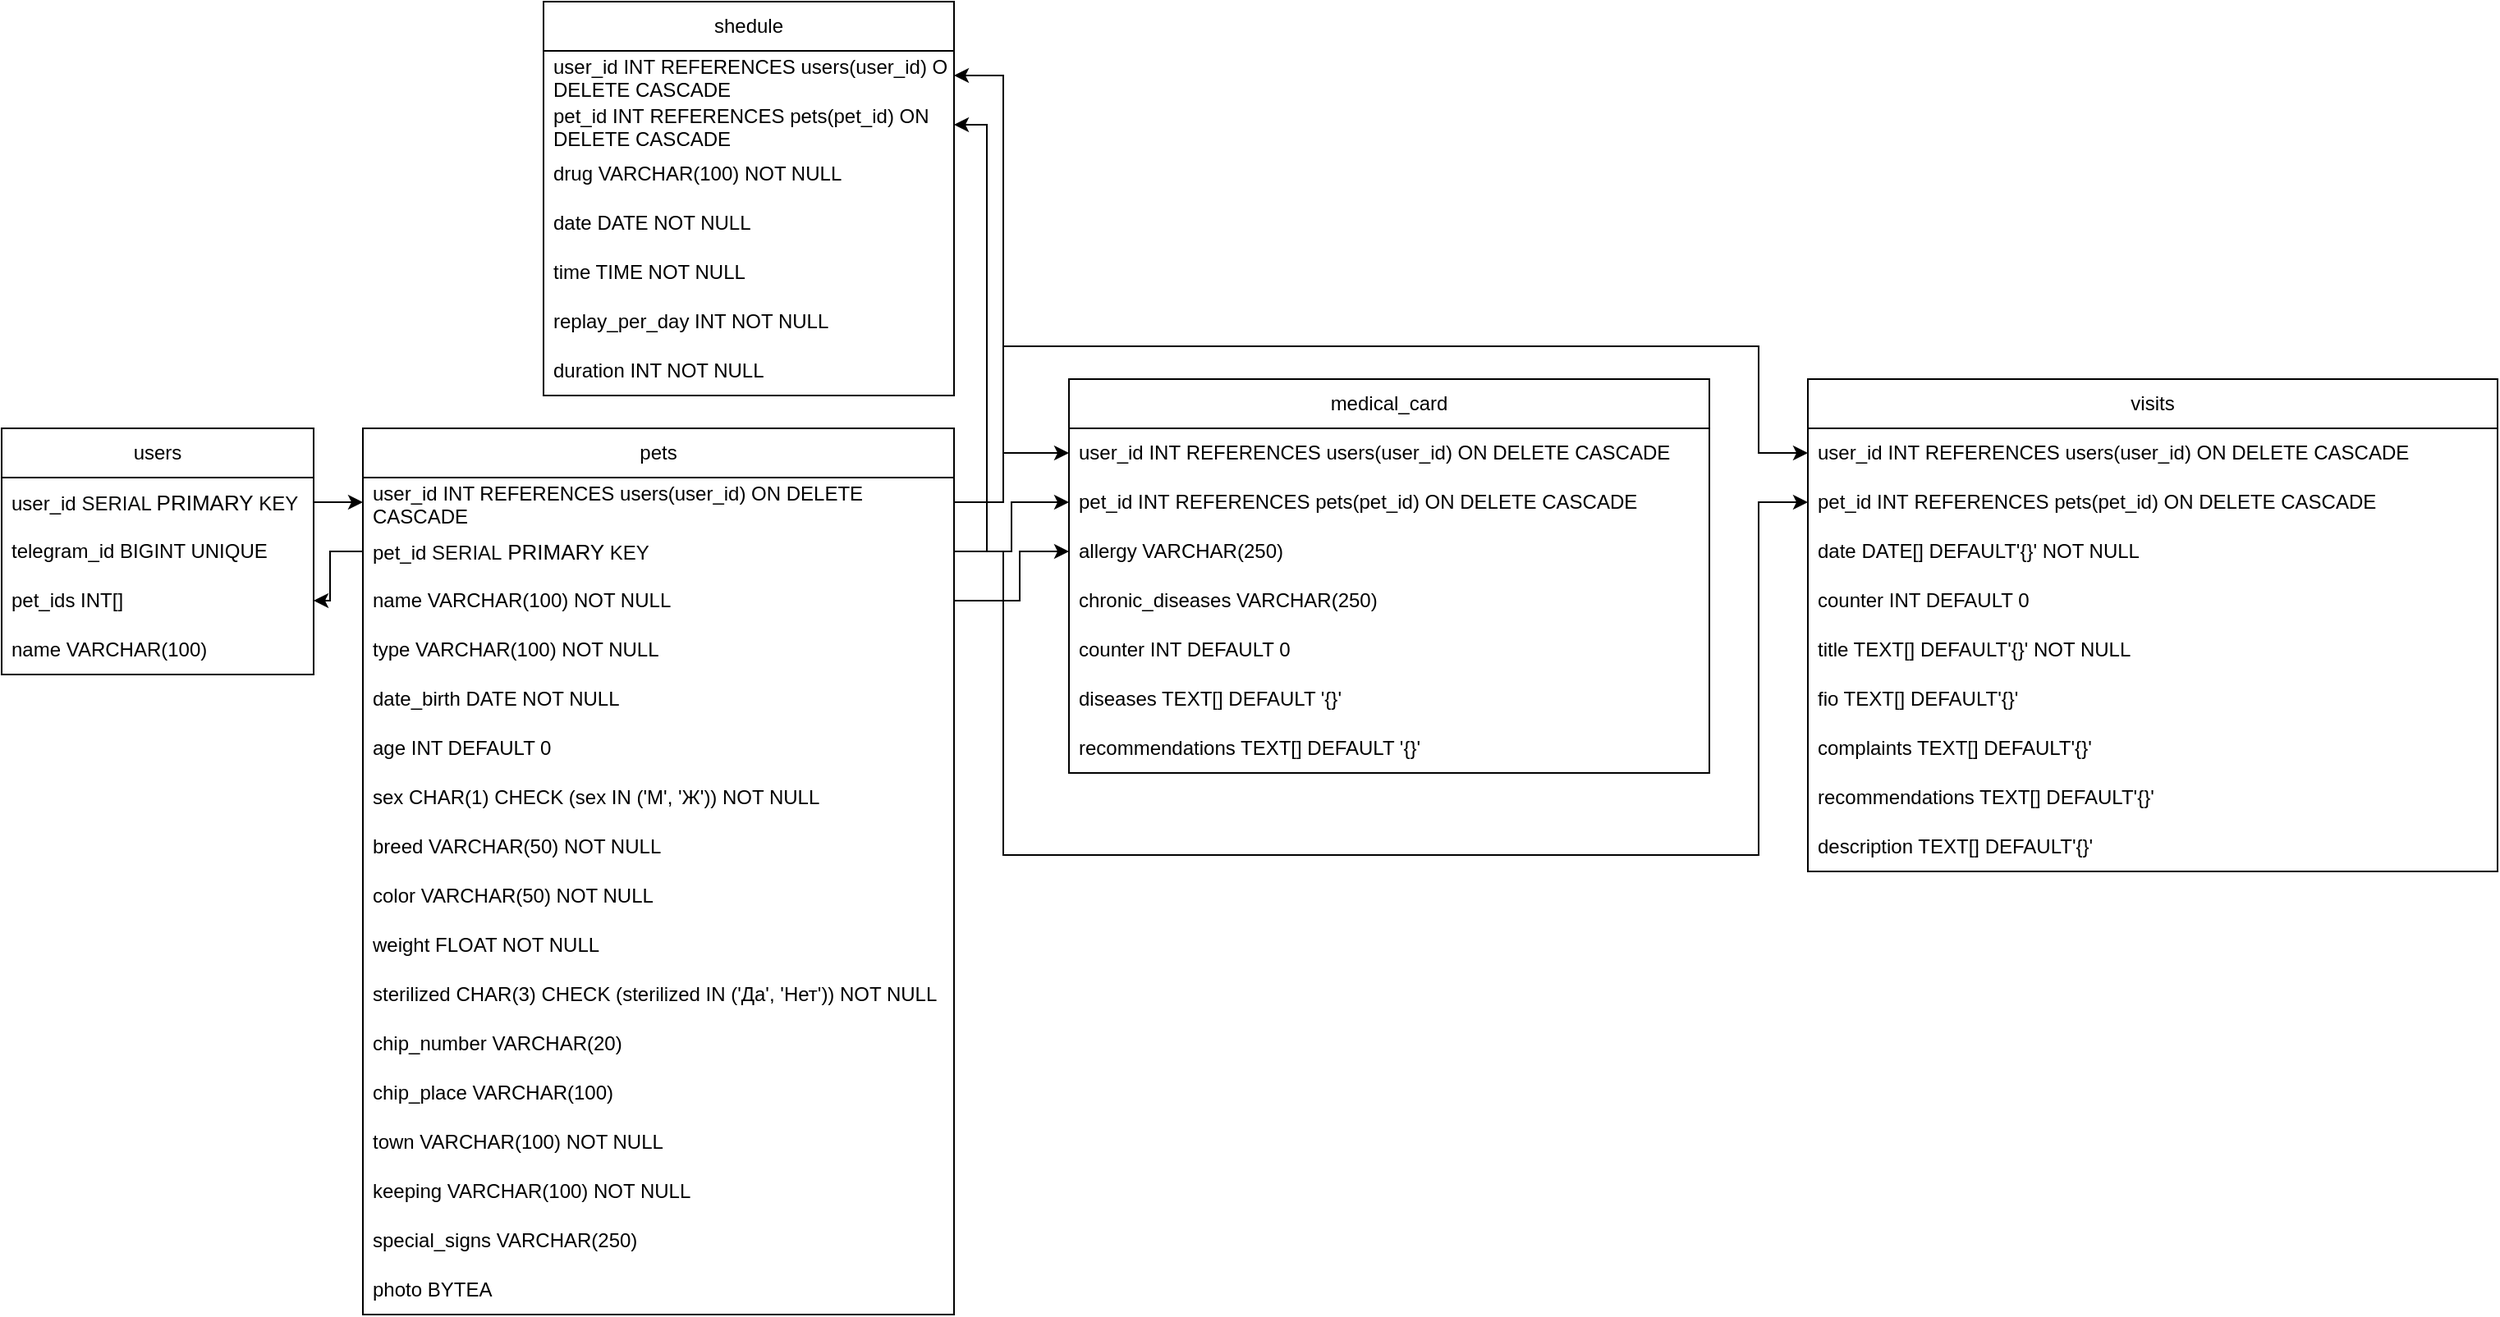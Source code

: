 <mxfile version="24.7.17">
  <diagram name="Страница — 1" id="2kLX4BQX8sCwUvxI8kL4">
    <mxGraphModel dx="2022" dy="1802" grid="1" gridSize="10" guides="1" tooltips="1" connect="1" arrows="1" fold="1" page="1" pageScale="1" pageWidth="827" pageHeight="1169" math="0" shadow="0">
      <root>
        <mxCell id="0" />
        <mxCell id="1" parent="0" />
        <mxCell id="tRE23R7GTaDSRuDy--_Y-1" value="users" style="swimlane;fontStyle=0;childLayout=stackLayout;horizontal=1;startSize=30;horizontalStack=0;resizeParent=1;resizeParentMax=0;resizeLast=0;collapsible=1;marginBottom=0;whiteSpace=wrap;html=1;" parent="1" vertex="1">
          <mxGeometry x="-180" y="220" width="190" height="150" as="geometry" />
        </mxCell>
        <mxCell id="tRE23R7GTaDSRuDy--_Y-2" value="user_id&amp;nbsp;&lt;span style=&quot;background-color: transparent; font-family: inherit; font-size: var(--_pr-code-fs); font-style: inherit; font-variant-ligatures: inherit; font-variant-caps: inherit; font-weight: inherit; white-space: inherit; color: rgb(12, 13, 14);&quot;&gt;SERIAL &lt;/span&gt;&lt;span style=&quot;background-color: transparent; font-family: inherit; font-style: inherit; font-variant-ligatures: inherit; font-variant-caps: inherit; font-weight: inherit; white-space: inherit; font-size: 13px;&quot;&gt;PRIMARY&lt;/span&gt;&lt;span style=&quot;background-color: transparent; font-family: inherit; font-size: var(--_pr-code-fs); font-style: inherit; font-variant-ligatures: inherit; font-variant-caps: inherit; font-weight: inherit; white-space: inherit; color: rgb(12, 13, 14);&quot;&gt;&amp;nbsp;KEY&lt;/span&gt;" style="text;strokeColor=none;fillColor=none;align=left;verticalAlign=middle;spacingLeft=4;spacingRight=4;overflow=hidden;points=[[0,0.5],[1,0.5]];portConstraint=eastwest;rotatable=0;whiteSpace=wrap;html=1;" parent="tRE23R7GTaDSRuDy--_Y-1" vertex="1">
          <mxGeometry y="30" width="190" height="30" as="geometry" />
        </mxCell>
        <mxCell id="tRE23R7GTaDSRuDy--_Y-57" value="telegram_id &lt;span class=&quot;hljs-type&quot;&gt;BIGINT&lt;/span&gt; &lt;span class=&quot;hljs-keyword&quot;&gt;UNIQUE&lt;/span&gt;" style="text;strokeColor=none;fillColor=none;align=left;verticalAlign=middle;spacingLeft=4;spacingRight=4;overflow=hidden;points=[[0,0.5],[1,0.5]];portConstraint=eastwest;rotatable=0;whiteSpace=wrap;html=1;" parent="tRE23R7GTaDSRuDy--_Y-1" vertex="1">
          <mxGeometry y="60" width="190" height="30" as="geometry" />
        </mxCell>
        <mxCell id="tRE23R7GTaDSRuDy--_Y-3" value="pet_ids&amp;nbsp;&lt;span class=&quot;hljs-type&quot;&gt;INT&lt;/span&gt;[]" style="text;strokeColor=none;fillColor=none;align=left;verticalAlign=middle;spacingLeft=4;spacingRight=4;overflow=hidden;points=[[0,0.5],[1,0.5]];portConstraint=eastwest;rotatable=0;whiteSpace=wrap;html=1;" parent="tRE23R7GTaDSRuDy--_Y-1" vertex="1">
          <mxGeometry y="90" width="190" height="30" as="geometry" />
        </mxCell>
        <mxCell id="tRE23R7GTaDSRuDy--_Y-4" value="name VARCHAR(100)" style="text;strokeColor=none;fillColor=none;align=left;verticalAlign=middle;spacingLeft=4;spacingRight=4;overflow=hidden;points=[[0,0.5],[1,0.5]];portConstraint=eastwest;rotatable=0;whiteSpace=wrap;html=1;" parent="tRE23R7GTaDSRuDy--_Y-1" vertex="1">
          <mxGeometry y="120" width="190" height="30" as="geometry" />
        </mxCell>
        <mxCell id="tRE23R7GTaDSRuDy--_Y-5" value="pets" style="swimlane;fontStyle=0;childLayout=stackLayout;horizontal=1;startSize=30;horizontalStack=0;resizeParent=1;resizeParentMax=0;resizeLast=0;collapsible=1;marginBottom=0;whiteSpace=wrap;html=1;swimlaneFillColor=default;" parent="1" vertex="1">
          <mxGeometry x="40" y="220" width="360" height="540" as="geometry">
            <mxRectangle x="274" y="220" width="60" height="30" as="alternateBounds" />
          </mxGeometry>
        </mxCell>
        <mxCell id="tRE23R7GTaDSRuDy--_Y-54" value="user_id&amp;nbsp;&lt;span class=&quot;hljs-type&quot;&gt;INT&lt;/span&gt; &lt;span class=&quot;hljs-keyword&quot;&gt;REFERENCES&lt;/span&gt; users(user_id)&amp;nbsp;ON DELETE CASCADE" style="text;strokeColor=none;fillColor=none;align=left;verticalAlign=middle;spacingLeft=4;spacingRight=4;overflow=hidden;points=[[0,0.5],[1,0.5]];portConstraint=eastwest;rotatable=0;whiteSpace=wrap;html=1;" parent="tRE23R7GTaDSRuDy--_Y-5" vertex="1">
          <mxGeometry y="30" width="360" height="30" as="geometry" />
        </mxCell>
        <mxCell id="tRE23R7GTaDSRuDy--_Y-6" value="pet_id&amp;nbsp;&lt;span style=&quot;font-family: inherit; font-size: var(--_pr-code-fs); font-style: inherit; font-variant-ligatures: inherit; font-variant-caps: inherit; font-weight: inherit; white-space: inherit; background-color: transparent; color: rgb(12, 13, 14);&quot;&gt;SERIAL&amp;nbsp;&lt;/span&gt;&lt;span style=&quot;font-family: inherit; font-style: inherit; font-variant-ligatures: inherit; font-variant-caps: inherit; font-weight: inherit; white-space: inherit; background-color: transparent; font-size: 13px;&quot;&gt;PRIMARY&lt;/span&gt;&lt;span style=&quot;font-family: inherit; font-size: var(--_pr-code-fs); font-style: inherit; font-variant-ligatures: inherit; font-variant-caps: inherit; font-weight: inherit; white-space: inherit; background-color: transparent; color: rgb(12, 13, 14);&quot;&gt;&amp;nbsp;KEY&lt;/span&gt;" style="text;strokeColor=none;fillColor=none;align=left;verticalAlign=middle;spacingLeft=4;spacingRight=4;overflow=hidden;points=[[0,0.5],[1,0.5]];portConstraint=eastwest;rotatable=0;whiteSpace=wrap;html=1;" parent="tRE23R7GTaDSRuDy--_Y-5" vertex="1">
          <mxGeometry y="60" width="360" height="30" as="geometry" />
        </mxCell>
        <mxCell id="tRE23R7GTaDSRuDy--_Y-7" value="name VARCHAR(100) NOT NULL" style="text;strokeColor=none;fillColor=none;align=left;verticalAlign=middle;spacingLeft=4;spacingRight=4;overflow=hidden;points=[[0,0.5],[1,0.5]];portConstraint=eastwest;rotatable=0;whiteSpace=wrap;html=1;" parent="tRE23R7GTaDSRuDy--_Y-5" vertex="1">
          <mxGeometry y="90" width="360" height="30" as="geometry" />
        </mxCell>
        <mxCell id="u6LkTPXZ42E2LxzYTsiw-1" value="type VARCHAR(100) NOT NULL" style="text;align=left;verticalAlign=middle;spacingLeft=4;spacingRight=4;overflow=hidden;points=[[0,0.5],[1,0.5]];portConstraint=eastwest;rotatable=0;whiteSpace=wrap;html=1;" vertex="1" parent="tRE23R7GTaDSRuDy--_Y-5">
          <mxGeometry y="120" width="360" height="30" as="geometry" />
        </mxCell>
        <mxCell id="tRE23R7GTaDSRuDy--_Y-21" value="date_birth DATE NOT NULL" style="text;strokeColor=none;fillColor=none;align=left;verticalAlign=middle;spacingLeft=4;spacingRight=4;overflow=hidden;points=[[0,0.5],[1,0.5]];portConstraint=eastwest;rotatable=0;whiteSpace=wrap;html=1;" parent="tRE23R7GTaDSRuDy--_Y-5" vertex="1">
          <mxGeometry y="150" width="360" height="30" as="geometry" />
        </mxCell>
        <mxCell id="ft2t-s6dSCb2vbicJCYg-4" value="age INT DEFAULT 0" style="text;align=left;verticalAlign=middle;spacingLeft=4;spacingRight=4;overflow=hidden;points=[[0,0.5],[1,0.5]];portConstraint=eastwest;rotatable=0;whiteSpace=wrap;html=1;" parent="tRE23R7GTaDSRuDy--_Y-5" vertex="1">
          <mxGeometry y="180" width="360" height="30" as="geometry" />
        </mxCell>
        <mxCell id="tRE23R7GTaDSRuDy--_Y-20" value="sex&amp;nbsp;&lt;span class=&quot;hljs-type&quot;&gt;CHAR&lt;/span&gt;(&lt;span class=&quot;hljs-number&quot;&gt;1&lt;/span&gt;) &lt;span class=&quot;hljs-keyword&quot;&gt;CHECK&lt;/span&gt; (sex&amp;nbsp;&lt;span class=&quot;hljs-keyword&quot;&gt;IN&lt;/span&gt; (&lt;span class=&quot;hljs-string&quot;&gt;&#39;М&#39;&lt;/span&gt;, &lt;span class=&quot;hljs-string&quot;&gt;&#39;Ж&#39;&lt;/span&gt;)) NOT NULL" style="text;strokeColor=none;fillColor=none;align=left;verticalAlign=middle;spacingLeft=4;spacingRight=4;overflow=hidden;points=[[0,0.5],[1,0.5]];portConstraint=eastwest;rotatable=0;whiteSpace=wrap;html=1;" parent="tRE23R7GTaDSRuDy--_Y-5" vertex="1">
          <mxGeometry y="210" width="360" height="30" as="geometry" />
        </mxCell>
        <mxCell id="tRE23R7GTaDSRuDy--_Y-8" value="breed VARCHAR(50) NOT NULL" style="text;strokeColor=none;fillColor=none;align=left;verticalAlign=middle;spacingLeft=4;spacingRight=4;overflow=hidden;points=[[0,0.5],[1,0.5]];portConstraint=eastwest;rotatable=0;whiteSpace=wrap;html=1;" parent="tRE23R7GTaDSRuDy--_Y-5" vertex="1">
          <mxGeometry y="240" width="360" height="30" as="geometry" />
        </mxCell>
        <mxCell id="tRE23R7GTaDSRuDy--_Y-22" value="color VARCHAR(50) NOT NULL" style="text;strokeColor=none;fillColor=none;align=left;verticalAlign=middle;spacingLeft=4;spacingRight=4;overflow=hidden;points=[[0,0.5],[1,0.5]];portConstraint=eastwest;rotatable=0;whiteSpace=wrap;html=1;" parent="tRE23R7GTaDSRuDy--_Y-5" vertex="1">
          <mxGeometry y="270" width="360" height="30" as="geometry" />
        </mxCell>
        <mxCell id="tRE23R7GTaDSRuDy--_Y-23" value="weight FLOAT NOT NULL" style="text;strokeColor=none;fillColor=none;align=left;verticalAlign=middle;spacingLeft=4;spacingRight=4;overflow=hidden;points=[[0,0.5],[1,0.5]];portConstraint=eastwest;rotatable=0;whiteSpace=wrap;html=1;" parent="tRE23R7GTaDSRuDy--_Y-5" vertex="1">
          <mxGeometry y="300" width="360" height="30" as="geometry" />
        </mxCell>
        <mxCell id="tRE23R7GTaDSRuDy--_Y-24" value="sterilized&amp;nbsp;&lt;span class=&quot;hljs-type&quot;&gt;CHAR&lt;/span&gt;(3)&amp;nbsp;&lt;span class=&quot;hljs-keyword&quot;&gt;CHECK&lt;/span&gt;&amp;nbsp;(&lt;span class=&quot;hljs-keyword&quot;&gt;sterilized IN&lt;/span&gt;&amp;nbsp;(&lt;span class=&quot;hljs-string&quot;&gt;&#39;Да&#39;&lt;/span&gt;,&amp;nbsp;&lt;span class=&quot;hljs-string&quot;&gt;&#39;Нет&#39;&lt;/span&gt;)) NOT NULL" style="text;strokeColor=none;fillColor=none;align=left;verticalAlign=middle;spacingLeft=4;spacingRight=4;overflow=hidden;points=[[0,0.5],[1,0.5]];portConstraint=eastwest;rotatable=0;whiteSpace=wrap;html=1;" parent="tRE23R7GTaDSRuDy--_Y-5" vertex="1">
          <mxGeometry y="330" width="360" height="30" as="geometry" />
        </mxCell>
        <mxCell id="tRE23R7GTaDSRuDy--_Y-26" value="chip_number VARCHAR(20)" style="text;strokeColor=none;fillColor=none;align=left;verticalAlign=middle;spacingLeft=4;spacingRight=4;overflow=hidden;points=[[0,0.5],[1,0.5]];portConstraint=eastwest;rotatable=0;whiteSpace=wrap;html=1;" parent="tRE23R7GTaDSRuDy--_Y-5" vertex="1">
          <mxGeometry y="360" width="360" height="30" as="geometry" />
        </mxCell>
        <mxCell id="tRE23R7GTaDSRuDy--_Y-25" value="chip_place VARCHAR(100)" style="text;strokeColor=none;fillColor=none;align=left;verticalAlign=middle;spacingLeft=4;spacingRight=4;overflow=hidden;points=[[0,0.5],[1,0.5]];portConstraint=eastwest;rotatable=0;whiteSpace=wrap;html=1;" parent="tRE23R7GTaDSRuDy--_Y-5" vertex="1">
          <mxGeometry y="390" width="360" height="30" as="geometry" />
        </mxCell>
        <mxCell id="tRE23R7GTaDSRuDy--_Y-27" value="town VARCHAR(100) NOT NULL&amp;nbsp;" style="text;strokeColor=none;fillColor=none;align=left;verticalAlign=middle;spacingLeft=4;spacingRight=4;overflow=hidden;points=[[0,0.5],[1,0.5]];portConstraint=eastwest;rotatable=0;whiteSpace=wrap;html=1;" parent="tRE23R7GTaDSRuDy--_Y-5" vertex="1">
          <mxGeometry y="420" width="360" height="30" as="geometry" />
        </mxCell>
        <mxCell id="tRE23R7GTaDSRuDy--_Y-29" value="keeping VARCHAR(100) NOT NULL" style="text;strokeColor=none;fillColor=none;align=left;verticalAlign=middle;spacingLeft=4;spacingRight=4;overflow=hidden;points=[[0,0.5],[1,0.5]];portConstraint=eastwest;rotatable=0;whiteSpace=wrap;html=1;" parent="tRE23R7GTaDSRuDy--_Y-5" vertex="1">
          <mxGeometry y="450" width="360" height="30" as="geometry" />
        </mxCell>
        <mxCell id="tRE23R7GTaDSRuDy--_Y-28" value="special_signs VARCHAR(250)" style="text;strokeColor=none;fillColor=none;align=left;verticalAlign=middle;spacingLeft=4;spacingRight=4;overflow=hidden;points=[[0,0.5],[1,0.5]];portConstraint=eastwest;rotatable=0;whiteSpace=wrap;html=1;" parent="tRE23R7GTaDSRuDy--_Y-5" vertex="1">
          <mxGeometry y="480" width="360" height="30" as="geometry" />
        </mxCell>
        <mxCell id="tRE23R7GTaDSRuDy--_Y-30" value="photo&amp;nbsp;BYTEA  " style="text;strokeColor=none;fillColor=none;align=left;verticalAlign=middle;spacingLeft=4;spacingRight=4;overflow=hidden;points=[[0,0.5],[1,0.5]];portConstraint=eastwest;rotatable=0;whiteSpace=wrap;html=1;" parent="tRE23R7GTaDSRuDy--_Y-5" vertex="1">
          <mxGeometry y="510" width="360" height="30" as="geometry" />
        </mxCell>
        <mxCell id="tRE23R7GTaDSRuDy--_Y-9" value="medical_card" style="swimlane;fontStyle=0;childLayout=stackLayout;horizontal=1;startSize=30;horizontalStack=0;resizeParent=1;resizeParentMax=0;resizeLast=0;collapsible=1;marginBottom=0;whiteSpace=wrap;html=1;" parent="1" vertex="1">
          <mxGeometry x="470" y="190" width="390" height="240" as="geometry" />
        </mxCell>
        <mxCell id="ft2t-s6dSCb2vbicJCYg-18" value="user_id&amp;nbsp;&lt;span class=&quot;hljs-type&quot;&gt;INT&lt;/span&gt;&amp;nbsp;&lt;span class=&quot;hljs-keyword&quot;&gt;REFERENCES&lt;/span&gt;&amp;nbsp;users(user_id)&amp;nbsp;ON DELETE CASCADE" style="text;align=left;verticalAlign=middle;spacingLeft=4;spacingRight=4;overflow=hidden;points=[[0,0.5],[1,0.5]];portConstraint=eastwest;rotatable=0;whiteSpace=wrap;html=1;" parent="tRE23R7GTaDSRuDy--_Y-9" vertex="1">
          <mxGeometry y="30" width="390" height="30" as="geometry" />
        </mxCell>
        <mxCell id="tRE23R7GTaDSRuDy--_Y-10" value="pet_id&amp;nbsp;&lt;span class=&quot;hljs-type&quot;&gt;INT&lt;/span&gt;&amp;nbsp;&lt;span class=&quot;hljs-keyword&quot;&gt;REFERENCES&lt;/span&gt;&amp;nbsp;pets(pet_id)&amp;nbsp;ON DELETE CASCADE" style="text;align=left;verticalAlign=middle;spacingLeft=4;spacingRight=4;overflow=hidden;points=[[0,0.5],[1,0.5]];portConstraint=eastwest;rotatable=0;whiteSpace=wrap;html=1;" parent="tRE23R7GTaDSRuDy--_Y-9" vertex="1">
          <mxGeometry y="60" width="390" height="30" as="geometry" />
        </mxCell>
        <mxCell id="tRE23R7GTaDSRuDy--_Y-39" value="allergy VARCHAR(250)" style="text;align=left;verticalAlign=middle;spacingLeft=4;spacingRight=4;overflow=hidden;points=[[0,0.5],[1,0.5]];portConstraint=eastwest;rotatable=0;whiteSpace=wrap;html=1;" parent="tRE23R7GTaDSRuDy--_Y-9" vertex="1">
          <mxGeometry y="90" width="390" height="30" as="geometry" />
        </mxCell>
        <mxCell id="tRE23R7GTaDSRuDy--_Y-31" value="chronic_diseases VARCHAR(250)" style="text;align=left;verticalAlign=middle;spacingLeft=4;spacingRight=4;overflow=hidden;points=[[0,0.5],[1,0.5]];portConstraint=eastwest;rotatable=0;whiteSpace=wrap;html=1;" parent="tRE23R7GTaDSRuDy--_Y-9" vertex="1">
          <mxGeometry y="120" width="390" height="30" as="geometry" />
        </mxCell>
        <mxCell id="tRE23R7GTaDSRuDy--_Y-67" value="counter&amp;nbsp;&lt;span class=&quot;hljs-type&quot;&gt;INT&lt;/span&gt; &lt;span class=&quot;hljs-keyword&quot;&gt;DEFAULT&lt;/span&gt; &lt;span class=&quot;hljs-number&quot;&gt;0&lt;/span&gt;" style="text;align=left;verticalAlign=middle;spacingLeft=4;spacingRight=4;overflow=hidden;points=[[0,0.5],[1,0.5]];portConstraint=eastwest;rotatable=0;whiteSpace=wrap;html=1;" parent="tRE23R7GTaDSRuDy--_Y-9" vertex="1">
          <mxGeometry y="150" width="390" height="30" as="geometry" />
        </mxCell>
        <mxCell id="tRE23R7GTaDSRuDy--_Y-12" value="diseases TEXT[] DEFAULT &#39;{}&#39;" style="text;align=left;verticalAlign=middle;spacingLeft=4;spacingRight=4;overflow=hidden;points=[[0,0.5],[1,0.5]];portConstraint=eastwest;rotatable=0;whiteSpace=wrap;html=1;" parent="tRE23R7GTaDSRuDy--_Y-9" vertex="1">
          <mxGeometry y="180" width="390" height="30" as="geometry" />
        </mxCell>
        <mxCell id="tRE23R7GTaDSRuDy--_Y-40" value="recommendations TEXT[] DEFAULT &#39;{}&#39;" style="text;align=left;verticalAlign=middle;spacingLeft=4;spacingRight=4;overflow=hidden;points=[[0,0.5],[1,0.5]];portConstraint=eastwest;rotatable=0;whiteSpace=wrap;html=1;" parent="tRE23R7GTaDSRuDy--_Y-9" vertex="1">
          <mxGeometry y="210" width="390" height="30" as="geometry" />
        </mxCell>
        <mxCell id="tRE23R7GTaDSRuDy--_Y-13" value="shedule" style="swimlane;fontStyle=0;childLayout=stackLayout;horizontal=1;startSize=30;horizontalStack=0;resizeParent=1;resizeParentMax=0;resizeLast=0;collapsible=1;marginBottom=0;whiteSpace=wrap;html=1;" parent="1" vertex="1">
          <mxGeometry x="150" y="-40" width="250" height="240" as="geometry" />
        </mxCell>
        <mxCell id="ft2t-s6dSCb2vbicJCYg-22" value="user_id&amp;nbsp;&lt;span class=&quot;hljs-type&quot;&gt;INT&lt;/span&gt;&amp;nbsp;&lt;span class=&quot;hljs-keyword&quot;&gt;REFERENCES&lt;/span&gt;&amp;nbsp;users(user_id)&amp;nbsp;ON DELETE CASCADE" style="text;align=left;verticalAlign=middle;spacingLeft=4;spacingRight=4;overflow=hidden;points=[[0,0.5],[1,0.5]];portConstraint=eastwest;rotatable=0;whiteSpace=wrap;html=1;" parent="tRE23R7GTaDSRuDy--_Y-13" vertex="1">
          <mxGeometry y="30" width="250" height="30" as="geometry" />
        </mxCell>
        <mxCell id="tRE23R7GTaDSRuDy--_Y-14" value="pet_id&amp;nbsp;&lt;span class=&quot;hljs-type&quot;&gt;INT&lt;/span&gt;&amp;nbsp;&lt;span class=&quot;hljs-keyword&quot;&gt;REFERENCES&lt;/span&gt;&amp;nbsp;pets(pet_id)&amp;nbsp;ON DELETE CASCADE" style="text;align=left;verticalAlign=middle;spacingLeft=4;spacingRight=4;overflow=hidden;points=[[0,0.5],[1,0.5]];portConstraint=eastwest;rotatable=0;whiteSpace=wrap;html=1;" parent="tRE23R7GTaDSRuDy--_Y-13" vertex="1">
          <mxGeometry y="60" width="250" height="30" as="geometry" />
        </mxCell>
        <mxCell id="tRE23R7GTaDSRuDy--_Y-50" value="drug VARCHAR(100) NOT NULL" style="text;align=left;verticalAlign=middle;spacingLeft=4;spacingRight=4;overflow=hidden;points=[[0,0.5],[1,0.5]];portConstraint=eastwest;rotatable=0;whiteSpace=wrap;html=1;" parent="tRE23R7GTaDSRuDy--_Y-13" vertex="1">
          <mxGeometry y="90" width="250" height="30" as="geometry" />
        </mxCell>
        <mxCell id="tRE23R7GTaDSRuDy--_Y-15" value="date DATE NOT NULL" style="text;align=left;verticalAlign=middle;spacingLeft=4;spacingRight=4;overflow=hidden;points=[[0,0.5],[1,0.5]];portConstraint=eastwest;rotatable=0;whiteSpace=wrap;html=1;" parent="tRE23R7GTaDSRuDy--_Y-13" vertex="1">
          <mxGeometry y="120" width="250" height="30" as="geometry" />
        </mxCell>
        <mxCell id="tRE23R7GTaDSRuDy--_Y-51" value="time TIME NOT NULL" style="text;align=left;verticalAlign=middle;spacingLeft=4;spacingRight=4;overflow=hidden;points=[[0,0.5],[1,0.5]];portConstraint=eastwest;rotatable=0;whiteSpace=wrap;html=1;" parent="tRE23R7GTaDSRuDy--_Y-13" vertex="1">
          <mxGeometry y="150" width="250" height="30" as="geometry" />
        </mxCell>
        <mxCell id="tRE23R7GTaDSRuDy--_Y-52" value="replay_per_day INT NOT NULL" style="text;align=left;verticalAlign=middle;spacingLeft=4;spacingRight=4;overflow=hidden;points=[[0,0.5],[1,0.5]];portConstraint=eastwest;rotatable=0;whiteSpace=wrap;html=1;" parent="tRE23R7GTaDSRuDy--_Y-13" vertex="1">
          <mxGeometry y="180" width="250" height="30" as="geometry" />
        </mxCell>
        <mxCell id="tRE23R7GTaDSRuDy--_Y-16" value="duration INT NOT NULL" style="text;align=left;verticalAlign=middle;spacingLeft=4;spacingRight=4;overflow=hidden;points=[[0,0.5],[1,0.5]];portConstraint=eastwest;rotatable=0;whiteSpace=wrap;html=1;" parent="tRE23R7GTaDSRuDy--_Y-13" vertex="1">
          <mxGeometry y="210" width="250" height="30" as="geometry" />
        </mxCell>
        <mxCell id="tRE23R7GTaDSRuDy--_Y-49" style="edgeStyle=orthogonalEdgeStyle;rounded=0;orthogonalLoop=1;jettySize=auto;html=1;exitX=1;exitY=0.5;exitDx=0;exitDy=0;entryX=1;entryY=0.5;entryDx=0;entryDy=0;" parent="1" source="tRE23R7GTaDSRuDy--_Y-6" target="tRE23R7GTaDSRuDy--_Y-14" edge="1">
          <mxGeometry relative="1" as="geometry" />
        </mxCell>
        <mxCell id="tRE23R7GTaDSRuDy--_Y-53" style="edgeStyle=orthogonalEdgeStyle;rounded=0;orthogonalLoop=1;jettySize=auto;html=1;exitX=0;exitY=0.5;exitDx=0;exitDy=0;entryX=1;entryY=0.5;entryDx=0;entryDy=0;" parent="1" source="tRE23R7GTaDSRuDy--_Y-6" target="tRE23R7GTaDSRuDy--_Y-3" edge="1">
          <mxGeometry relative="1" as="geometry" />
        </mxCell>
        <mxCell id="tRE23R7GTaDSRuDy--_Y-55" style="edgeStyle=orthogonalEdgeStyle;rounded=0;orthogonalLoop=1;jettySize=auto;html=1;exitX=1;exitY=0.5;exitDx=0;exitDy=0;entryX=0;entryY=0.5;entryDx=0;entryDy=0;" parent="1" source="tRE23R7GTaDSRuDy--_Y-2" target="tRE23R7GTaDSRuDy--_Y-54" edge="1">
          <mxGeometry relative="1" as="geometry" />
        </mxCell>
        <mxCell id="tRE23R7GTaDSRuDy--_Y-59" style="edgeStyle=orthogonalEdgeStyle;rounded=0;orthogonalLoop=1;jettySize=auto;html=1;exitX=1;exitY=0.5;exitDx=0;exitDy=0;entryX=0;entryY=0.5;entryDx=0;entryDy=0;" parent="1" source="tRE23R7GTaDSRuDy--_Y-6" target="tRE23R7GTaDSRuDy--_Y-10" edge="1">
          <mxGeometry relative="1" as="geometry" />
        </mxCell>
        <mxCell id="ft2t-s6dSCb2vbicJCYg-5" value="visits" style="swimlane;fontStyle=0;childLayout=stackLayout;horizontal=1;startSize=30;horizontalStack=0;resizeParent=1;resizeParentMax=0;resizeLast=0;collapsible=1;marginBottom=0;whiteSpace=wrap;html=1;" parent="1" vertex="1">
          <mxGeometry x="920" y="190" width="420" height="300" as="geometry" />
        </mxCell>
        <mxCell id="ft2t-s6dSCb2vbicJCYg-17" value="user_id&amp;nbsp;&lt;span class=&quot;hljs-type&quot;&gt;INT&lt;/span&gt;&amp;nbsp;&lt;span class=&quot;hljs-keyword&quot;&gt;REFERENCES&lt;/span&gt;&amp;nbsp;users(user_id)&amp;nbsp;ON DELETE CASCADE" style="text;align=left;verticalAlign=middle;spacingLeft=4;spacingRight=4;overflow=hidden;points=[[0,0.5],[1,0.5]];portConstraint=eastwest;rotatable=0;whiteSpace=wrap;html=1;" parent="ft2t-s6dSCb2vbicJCYg-5" vertex="1">
          <mxGeometry y="30" width="420" height="30" as="geometry" />
        </mxCell>
        <mxCell id="ft2t-s6dSCb2vbicJCYg-6" value="pet_id&amp;nbsp;&lt;span class=&quot;hljs-type&quot;&gt;INT&lt;/span&gt;&amp;nbsp;&lt;span class=&quot;hljs-keyword&quot;&gt;REFERENCES&lt;/span&gt;&amp;nbsp;pets(pet_id)&amp;nbsp;ON DELETE CASCADE" style="text;align=left;verticalAlign=middle;spacingLeft=4;spacingRight=4;overflow=hidden;points=[[0,0.5],[1,0.5]];portConstraint=eastwest;rotatable=0;whiteSpace=wrap;html=1;" parent="ft2t-s6dSCb2vbicJCYg-5" vertex="1">
          <mxGeometry y="60" width="420" height="30" as="geometry" />
        </mxCell>
        <mxCell id="ft2t-s6dSCb2vbicJCYg-8" value="date DATE[] DEFAULT&#39;{}&#39; NOT NULL" style="text;align=left;verticalAlign=middle;spacingLeft=4;spacingRight=4;overflow=hidden;points=[[0,0.5],[1,0.5]];portConstraint=eastwest;rotatable=0;whiteSpace=wrap;html=1;" parent="ft2t-s6dSCb2vbicJCYg-5" vertex="1">
          <mxGeometry y="90" width="420" height="30" as="geometry" />
        </mxCell>
        <mxCell id="ft2t-s6dSCb2vbicJCYg-26" value="counter&amp;nbsp;&lt;span class=&quot;hljs-type&quot;&gt;INT&lt;/span&gt; &lt;span class=&quot;hljs-keyword&quot;&gt;DEFAULT&lt;/span&gt; &lt;span class=&quot;hljs-number&quot;&gt;0&lt;/span&gt;" style="text;align=left;verticalAlign=middle;spacingLeft=4;spacingRight=4;overflow=hidden;points=[[0,0.5],[1,0.5]];portConstraint=eastwest;rotatable=0;whiteSpace=wrap;html=1;" parent="ft2t-s6dSCb2vbicJCYg-5" vertex="1">
          <mxGeometry y="120" width="420" height="30" as="geometry" />
        </mxCell>
        <mxCell id="ft2t-s6dSCb2vbicJCYg-9" value="title TEXT[] DEFAULT&#39;{}&#39; NOT NULL" style="text;align=left;verticalAlign=middle;spacingLeft=4;spacingRight=4;overflow=hidden;points=[[0,0.5],[1,0.5]];portConstraint=eastwest;rotatable=0;whiteSpace=wrap;html=1;" parent="ft2t-s6dSCb2vbicJCYg-5" vertex="1">
          <mxGeometry y="150" width="420" height="30" as="geometry" />
        </mxCell>
        <mxCell id="ft2t-s6dSCb2vbicJCYg-10" value="fio TEXT[] DEFAULT&#39;{}&#39;" style="text;align=left;verticalAlign=middle;spacingLeft=4;spacingRight=4;overflow=hidden;points=[[0,0.5],[1,0.5]];portConstraint=eastwest;rotatable=0;whiteSpace=wrap;html=1;" parent="ft2t-s6dSCb2vbicJCYg-5" vertex="1">
          <mxGeometry y="180" width="420" height="30" as="geometry" />
        </mxCell>
        <mxCell id="ft2t-s6dSCb2vbicJCYg-11" value="complaints TEXT[] DEFAULT&#39;{}&#39;" style="text;align=left;verticalAlign=middle;spacingLeft=4;spacingRight=4;overflow=hidden;points=[[0,0.5],[1,0.5]];portConstraint=eastwest;rotatable=0;whiteSpace=wrap;html=1;" parent="ft2t-s6dSCb2vbicJCYg-5" vertex="1">
          <mxGeometry y="210" width="420" height="30" as="geometry" />
        </mxCell>
        <mxCell id="ft2t-s6dSCb2vbicJCYg-12" value="recommendations TEXT[] DEFAULT&#39;{}&#39;" style="text;align=left;verticalAlign=middle;spacingLeft=4;spacingRight=4;overflow=hidden;points=[[0,0.5],[1,0.5]];portConstraint=eastwest;rotatable=0;whiteSpace=wrap;html=1;" parent="ft2t-s6dSCb2vbicJCYg-5" vertex="1">
          <mxGeometry y="240" width="420" height="30" as="geometry" />
        </mxCell>
        <mxCell id="ft2t-s6dSCb2vbicJCYg-13" value="description TEXT[] DEFAULT&#39;{}&#39;" style="text;align=left;verticalAlign=middle;spacingLeft=4;spacingRight=4;overflow=hidden;points=[[0,0.5],[1,0.5]];portConstraint=eastwest;rotatable=0;whiteSpace=wrap;html=1;" parent="ft2t-s6dSCb2vbicJCYg-5" vertex="1">
          <mxGeometry y="270" width="420" height="30" as="geometry" />
        </mxCell>
        <mxCell id="ft2t-s6dSCb2vbicJCYg-19" style="edgeStyle=orthogonalEdgeStyle;rounded=0;orthogonalLoop=1;jettySize=auto;html=1;exitX=1;exitY=0.5;exitDx=0;exitDy=0;entryX=0;entryY=0.5;entryDx=0;entryDy=0;" parent="1" source="tRE23R7GTaDSRuDy--_Y-7" edge="1">
          <mxGeometry relative="1" as="geometry">
            <Array as="points">
              <mxPoint x="440" y="325" />
              <mxPoint x="440" y="295" />
            </Array>
            <mxPoint x="470" y="295" as="targetPoint" />
          </mxGeometry>
        </mxCell>
        <mxCell id="ft2t-s6dSCb2vbicJCYg-21" style="edgeStyle=orthogonalEdgeStyle;rounded=0;orthogonalLoop=1;jettySize=auto;html=1;exitX=1;exitY=0.5;exitDx=0;exitDy=0;entryX=0;entryY=0.5;entryDx=0;entryDy=0;" parent="1" source="tRE23R7GTaDSRuDy--_Y-54" target="ft2t-s6dSCb2vbicJCYg-18" edge="1">
          <mxGeometry relative="1" as="geometry">
            <Array as="points">
              <mxPoint x="430" y="265" />
              <mxPoint x="430" y="235" />
            </Array>
          </mxGeometry>
        </mxCell>
        <mxCell id="ft2t-s6dSCb2vbicJCYg-23" style="edgeStyle=orthogonalEdgeStyle;rounded=0;orthogonalLoop=1;jettySize=auto;html=1;exitX=1;exitY=0.5;exitDx=0;exitDy=0;entryX=1;entryY=0.5;entryDx=0;entryDy=0;" parent="1" source="tRE23R7GTaDSRuDy--_Y-54" target="ft2t-s6dSCb2vbicJCYg-22" edge="1">
          <mxGeometry relative="1" as="geometry">
            <Array as="points">
              <mxPoint x="430" y="265" />
              <mxPoint x="430" y="5" />
            </Array>
          </mxGeometry>
        </mxCell>
        <mxCell id="ft2t-s6dSCb2vbicJCYg-24" style="edgeStyle=orthogonalEdgeStyle;rounded=0;orthogonalLoop=1;jettySize=auto;html=1;exitX=1;exitY=0.5;exitDx=0;exitDy=0;entryX=0;entryY=0.5;entryDx=0;entryDy=0;" parent="1" source="tRE23R7GTaDSRuDy--_Y-54" target="ft2t-s6dSCb2vbicJCYg-17" edge="1">
          <mxGeometry relative="1" as="geometry">
            <Array as="points">
              <mxPoint x="430" y="265" />
              <mxPoint x="430" y="170" />
              <mxPoint x="890" y="170" />
              <mxPoint x="890" y="235" />
            </Array>
          </mxGeometry>
        </mxCell>
        <mxCell id="ft2t-s6dSCb2vbicJCYg-25" style="edgeStyle=orthogonalEdgeStyle;rounded=0;orthogonalLoop=1;jettySize=auto;html=1;exitX=1;exitY=0.5;exitDx=0;exitDy=0;entryX=0;entryY=0.5;entryDx=0;entryDy=0;" parent="1" source="tRE23R7GTaDSRuDy--_Y-6" target="ft2t-s6dSCb2vbicJCYg-6" edge="1">
          <mxGeometry relative="1" as="geometry">
            <Array as="points">
              <mxPoint x="430" y="295" />
              <mxPoint x="430" y="480" />
              <mxPoint x="890" y="480" />
              <mxPoint x="890" y="265" />
            </Array>
          </mxGeometry>
        </mxCell>
      </root>
    </mxGraphModel>
  </diagram>
</mxfile>
